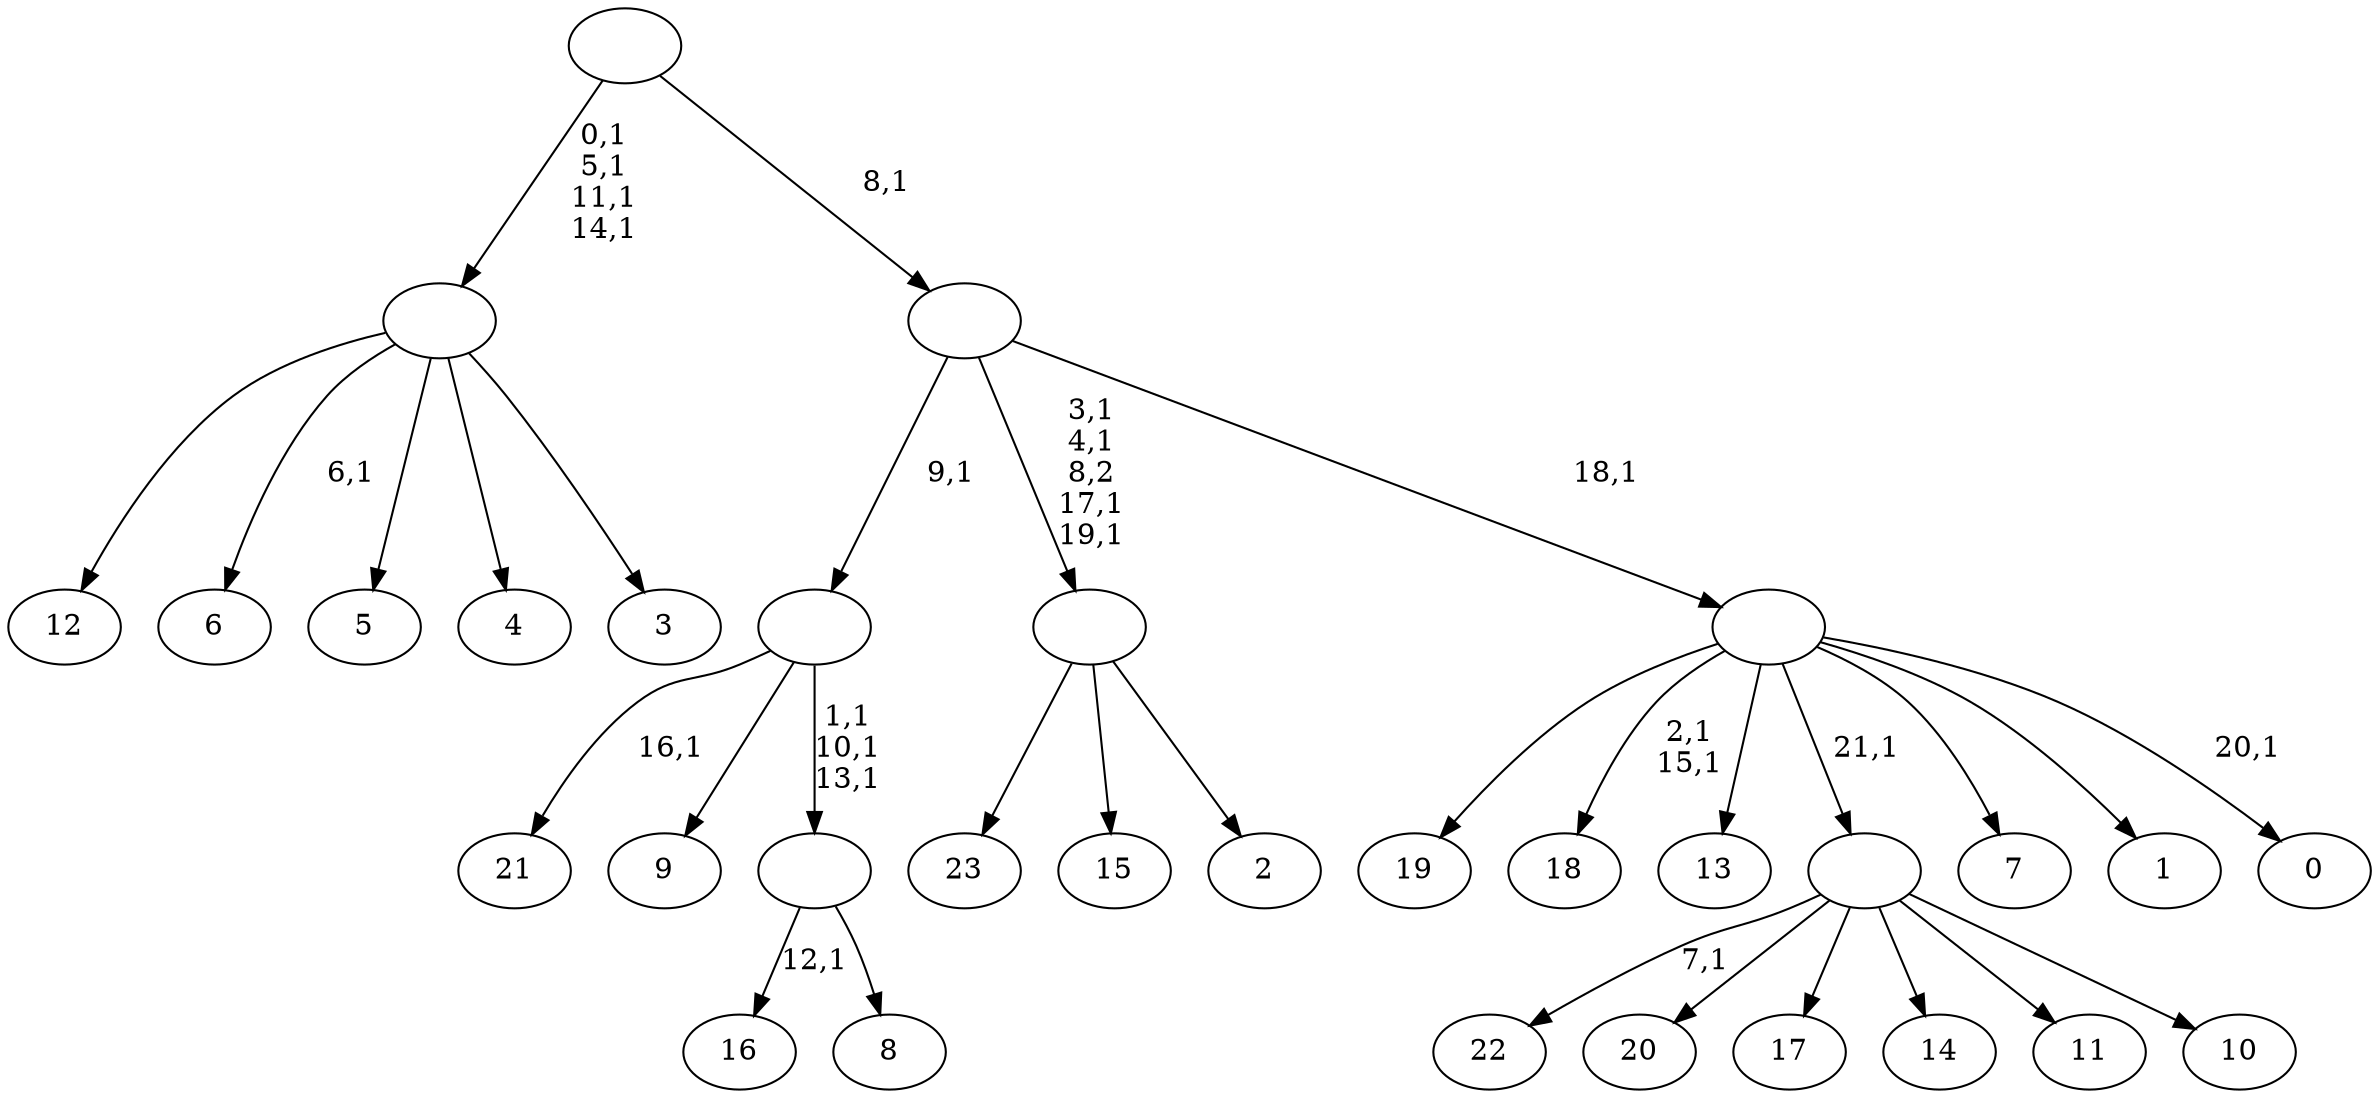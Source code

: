 digraph T {
	46 [label="23"]
	45 [label="22"]
	43 [label="21"]
	41 [label="20"]
	40 [label="19"]
	39 [label="18"]
	36 [label="17"]
	35 [label="16"]
	33 [label="15"]
	32 [label="14"]
	31 [label="13"]
	30 [label="12"]
	29 [label="11"]
	28 [label="10"]
	27 [label=""]
	26 [label="9"]
	25 [label="8"]
	24 [label=""]
	21 [label=""]
	20 [label="7"]
	19 [label="6"]
	17 [label="5"]
	16 [label="4"]
	15 [label="3"]
	14 [label=""]
	10 [label="2"]
	9 [label=""]
	5 [label="1"]
	4 [label="0"]
	2 [label=""]
	1 [label=""]
	0 [label=""]
	27 -> 45 [label="7,1"]
	27 -> 41 [label=""]
	27 -> 36 [label=""]
	27 -> 32 [label=""]
	27 -> 29 [label=""]
	27 -> 28 [label=""]
	24 -> 35 [label="12,1"]
	24 -> 25 [label=""]
	21 -> 24 [label="1,1\n10,1\n13,1"]
	21 -> 43 [label="16,1"]
	21 -> 26 [label=""]
	14 -> 19 [label="6,1"]
	14 -> 30 [label=""]
	14 -> 17 [label=""]
	14 -> 16 [label=""]
	14 -> 15 [label=""]
	9 -> 46 [label=""]
	9 -> 33 [label=""]
	9 -> 10 [label=""]
	2 -> 4 [label="20,1"]
	2 -> 39 [label="2,1\n15,1"]
	2 -> 40 [label=""]
	2 -> 31 [label=""]
	2 -> 27 [label="21,1"]
	2 -> 20 [label=""]
	2 -> 5 [label=""]
	1 -> 9 [label="3,1\n4,1\n8,2\n17,1\n19,1"]
	1 -> 21 [label="9,1"]
	1 -> 2 [label="18,1"]
	0 -> 14 [label="0,1\n5,1\n11,1\n14,1"]
	0 -> 1 [label="8,1"]
}
